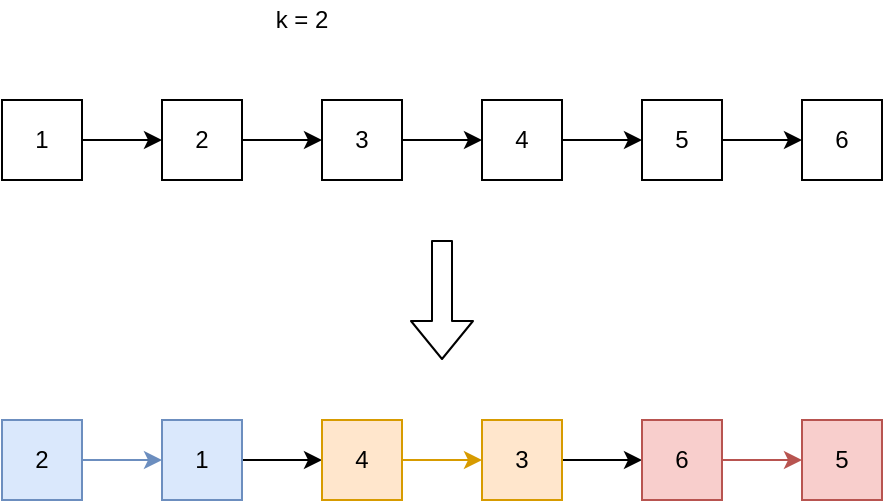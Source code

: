 <mxfile version="12.5.3" type="device"><diagram id="rqOwkywQ_0GUSf4IyVr2" name="Page-1"><mxGraphModel dx="1106" dy="862" grid="1" gridSize="10" guides="1" tooltips="1" connect="1" arrows="1" fold="1" page="1" pageScale="1" pageWidth="850" pageHeight="1100" math="0" shadow="0"><root><mxCell id="0"/><mxCell id="1" parent="0"/><mxCell id="BHbnyzUZdJGFoCVEiFne-7" style="edgeStyle=orthogonalEdgeStyle;rounded=0;orthogonalLoop=1;jettySize=auto;html=1;exitX=1;exitY=0.5;exitDx=0;exitDy=0;entryX=0;entryY=0.5;entryDx=0;entryDy=0;" edge="1" parent="1" source="BHbnyzUZdJGFoCVEiFne-1" target="BHbnyzUZdJGFoCVEiFne-2"><mxGeometry relative="1" as="geometry"/></mxCell><mxCell id="BHbnyzUZdJGFoCVEiFne-1" value="1" style="rounded=0;whiteSpace=wrap;html=1;" vertex="1" parent="1"><mxGeometry x="120" y="200" width="40" height="40" as="geometry"/></mxCell><mxCell id="BHbnyzUZdJGFoCVEiFne-8" style="edgeStyle=orthogonalEdgeStyle;rounded=0;orthogonalLoop=1;jettySize=auto;html=1;exitX=1;exitY=0.5;exitDx=0;exitDy=0;entryX=0;entryY=0.5;entryDx=0;entryDy=0;" edge="1" parent="1" source="BHbnyzUZdJGFoCVEiFne-2" target="BHbnyzUZdJGFoCVEiFne-3"><mxGeometry relative="1" as="geometry"/></mxCell><mxCell id="BHbnyzUZdJGFoCVEiFne-2" value="2" style="rounded=0;whiteSpace=wrap;html=1;" vertex="1" parent="1"><mxGeometry x="200" y="200" width="40" height="40" as="geometry"/></mxCell><mxCell id="BHbnyzUZdJGFoCVEiFne-9" style="edgeStyle=orthogonalEdgeStyle;rounded=0;orthogonalLoop=1;jettySize=auto;html=1;exitX=1;exitY=0.5;exitDx=0;exitDy=0;entryX=0;entryY=0.5;entryDx=0;entryDy=0;" edge="1" parent="1" source="BHbnyzUZdJGFoCVEiFne-3" target="BHbnyzUZdJGFoCVEiFne-4"><mxGeometry relative="1" as="geometry"/></mxCell><mxCell id="BHbnyzUZdJGFoCVEiFne-3" value="3" style="rounded=0;whiteSpace=wrap;html=1;" vertex="1" parent="1"><mxGeometry x="280" y="200" width="40" height="40" as="geometry"/></mxCell><mxCell id="BHbnyzUZdJGFoCVEiFne-10" style="edgeStyle=orthogonalEdgeStyle;rounded=0;orthogonalLoop=1;jettySize=auto;html=1;exitX=1;exitY=0.5;exitDx=0;exitDy=0;entryX=0;entryY=0.5;entryDx=0;entryDy=0;" edge="1" parent="1" source="BHbnyzUZdJGFoCVEiFne-4" target="BHbnyzUZdJGFoCVEiFne-5"><mxGeometry relative="1" as="geometry"/></mxCell><mxCell id="BHbnyzUZdJGFoCVEiFne-4" value="4" style="rounded=0;whiteSpace=wrap;html=1;" vertex="1" parent="1"><mxGeometry x="360" y="200" width="40" height="40" as="geometry"/></mxCell><mxCell id="BHbnyzUZdJGFoCVEiFne-11" style="edgeStyle=orthogonalEdgeStyle;rounded=0;orthogonalLoop=1;jettySize=auto;html=1;exitX=1;exitY=0.5;exitDx=0;exitDy=0;entryX=0;entryY=0.5;entryDx=0;entryDy=0;" edge="1" parent="1" source="BHbnyzUZdJGFoCVEiFne-5" target="BHbnyzUZdJGFoCVEiFne-6"><mxGeometry relative="1" as="geometry"/></mxCell><mxCell id="BHbnyzUZdJGFoCVEiFne-5" value="5" style="rounded=0;whiteSpace=wrap;html=1;" vertex="1" parent="1"><mxGeometry x="440" y="200" width="40" height="40" as="geometry"/></mxCell><mxCell id="BHbnyzUZdJGFoCVEiFne-6" value="6" style="rounded=0;whiteSpace=wrap;html=1;" vertex="1" parent="1"><mxGeometry x="520" y="200" width="40" height="40" as="geometry"/></mxCell><mxCell id="BHbnyzUZdJGFoCVEiFne-12" value="k = 2" style="text;html=1;strokeColor=none;fillColor=none;align=center;verticalAlign=middle;whiteSpace=wrap;rounded=0;" vertex="1" parent="1"><mxGeometry x="250" y="150" width="40" height="20" as="geometry"/></mxCell><mxCell id="BHbnyzUZdJGFoCVEiFne-13" style="edgeStyle=orthogonalEdgeStyle;rounded=0;orthogonalLoop=1;jettySize=auto;html=1;exitX=1;exitY=0.5;exitDx=0;exitDy=0;entryX=0;entryY=0.5;entryDx=0;entryDy=0;fillColor=#dae8fc;strokeColor=#6c8ebf;" edge="1" parent="1" source="BHbnyzUZdJGFoCVEiFne-14" target="BHbnyzUZdJGFoCVEiFne-16"><mxGeometry relative="1" as="geometry"/></mxCell><mxCell id="BHbnyzUZdJGFoCVEiFne-14" value="2" style="rounded=0;whiteSpace=wrap;html=1;fillColor=#dae8fc;strokeColor=#6c8ebf;" vertex="1" parent="1"><mxGeometry x="120" y="360" width="40" height="40" as="geometry"/></mxCell><mxCell id="BHbnyzUZdJGFoCVEiFne-15" style="edgeStyle=orthogonalEdgeStyle;rounded=0;orthogonalLoop=1;jettySize=auto;html=1;exitX=1;exitY=0.5;exitDx=0;exitDy=0;entryX=0;entryY=0.5;entryDx=0;entryDy=0;" edge="1" parent="1" source="BHbnyzUZdJGFoCVEiFne-16" target="BHbnyzUZdJGFoCVEiFne-18"><mxGeometry relative="1" as="geometry"/></mxCell><mxCell id="BHbnyzUZdJGFoCVEiFne-16" value="1" style="rounded=0;whiteSpace=wrap;html=1;fillColor=#dae8fc;strokeColor=#6c8ebf;" vertex="1" parent="1"><mxGeometry x="200" y="360" width="40" height="40" as="geometry"/></mxCell><mxCell id="BHbnyzUZdJGFoCVEiFne-17" style="edgeStyle=orthogonalEdgeStyle;rounded=0;orthogonalLoop=1;jettySize=auto;html=1;exitX=1;exitY=0.5;exitDx=0;exitDy=0;entryX=0;entryY=0.5;entryDx=0;entryDy=0;fillColor=#ffe6cc;strokeColor=#d79b00;" edge="1" parent="1" source="BHbnyzUZdJGFoCVEiFne-18" target="BHbnyzUZdJGFoCVEiFne-20"><mxGeometry relative="1" as="geometry"/></mxCell><mxCell id="BHbnyzUZdJGFoCVEiFne-18" value="4" style="rounded=0;whiteSpace=wrap;html=1;fillColor=#ffe6cc;strokeColor=#d79b00;" vertex="1" parent="1"><mxGeometry x="280" y="360" width="40" height="40" as="geometry"/></mxCell><mxCell id="BHbnyzUZdJGFoCVEiFne-19" style="edgeStyle=orthogonalEdgeStyle;rounded=0;orthogonalLoop=1;jettySize=auto;html=1;exitX=1;exitY=0.5;exitDx=0;exitDy=0;entryX=0;entryY=0.5;entryDx=0;entryDy=0;" edge="1" parent="1" source="BHbnyzUZdJGFoCVEiFne-20" target="BHbnyzUZdJGFoCVEiFne-22"><mxGeometry relative="1" as="geometry"/></mxCell><mxCell id="BHbnyzUZdJGFoCVEiFne-20" value="3" style="rounded=0;whiteSpace=wrap;html=1;fillColor=#ffe6cc;strokeColor=#d79b00;" vertex="1" parent="1"><mxGeometry x="360" y="360" width="40" height="40" as="geometry"/></mxCell><mxCell id="BHbnyzUZdJGFoCVEiFne-21" style="edgeStyle=orthogonalEdgeStyle;rounded=0;orthogonalLoop=1;jettySize=auto;html=1;exitX=1;exitY=0.5;exitDx=0;exitDy=0;entryX=0;entryY=0.5;entryDx=0;entryDy=0;fillColor=#f8cecc;strokeColor=#b85450;" edge="1" parent="1" source="BHbnyzUZdJGFoCVEiFne-22" target="BHbnyzUZdJGFoCVEiFne-23"><mxGeometry relative="1" as="geometry"/></mxCell><mxCell id="BHbnyzUZdJGFoCVEiFne-22" value="6" style="rounded=0;whiteSpace=wrap;html=1;fillColor=#f8cecc;strokeColor=#b85450;" vertex="1" parent="1"><mxGeometry x="440" y="360" width="40" height="40" as="geometry"/></mxCell><mxCell id="BHbnyzUZdJGFoCVEiFne-23" value="5" style="rounded=0;whiteSpace=wrap;html=1;fillColor=#f8cecc;strokeColor=#b85450;" vertex="1" parent="1"><mxGeometry x="520" y="360" width="40" height="40" as="geometry"/></mxCell><mxCell id="BHbnyzUZdJGFoCVEiFne-24" value="" style="shape=flexArrow;endArrow=classic;html=1;" edge="1" parent="1"><mxGeometry width="50" height="50" relative="1" as="geometry"><mxPoint x="340" y="270" as="sourcePoint"/><mxPoint x="340" y="330" as="targetPoint"/></mxGeometry></mxCell></root></mxGraphModel></diagram></mxfile>